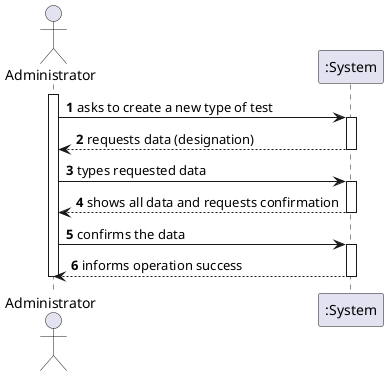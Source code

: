 @startuml
autonumber
actor "Administrator" as Adm

activate Adm
Adm -> ":System" : asks to create a new type of test
activate ":System"
":System" --> Adm : requests data (designation)
deactivate ":System"

Adm -> ":System" : types requested data
activate ":System"
":System" --> Adm : shows all data and requests confirmation
deactivate ":System"

Adm -> ":System" : confirms the data
activate ":System"
":System" --> Adm : informs operation success
deactivate ":System"

deactivate Adm

@enduml